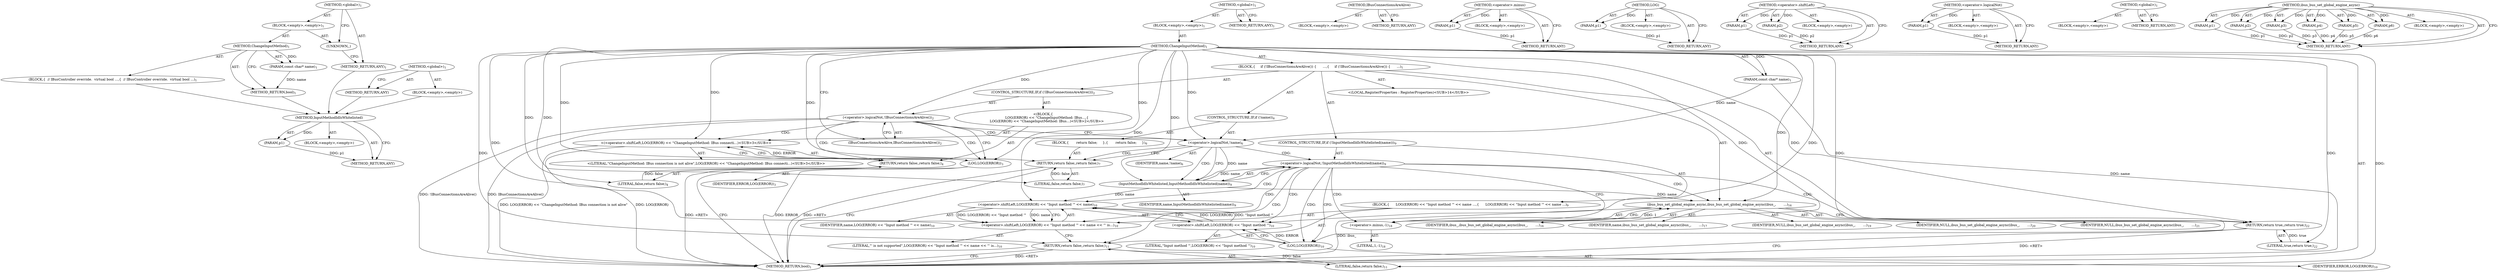 digraph "&lt;global&gt;" {
vulnerable_98 [label=<(METHOD,InputMethodIdIsWhitelisted)>];
vulnerable_99 [label=<(PARAM,p1)>];
vulnerable_100 [label=<(BLOCK,&lt;empty&gt;,&lt;empty&gt;)>];
vulnerable_101 [label=<(METHOD_RETURN,ANY)>];
vulnerable_6 [label=<(METHOD,&lt;global&gt;)<SUB>1</SUB>>];
vulnerable_7 [label=<(BLOCK,&lt;empty&gt;,&lt;empty&gt;)<SUB>1</SUB>>];
vulnerable_8 [label=<(METHOD,ChangeInputMethod)<SUB>1</SUB>>];
vulnerable_9 [label=<(PARAM,const char* name)<SUB>1</SUB>>];
vulnerable_10 [label=<(BLOCK,{
     if (!IBusConnectionsAreAlive()) {
      ...,{
     if (!IBusConnectionsAreAlive()) {
      ...)<SUB>1</SUB>>];
vulnerable_11 [label=<(CONTROL_STRUCTURE,IF,if (!IBusConnectionsAreAlive()))<SUB>2</SUB>>];
vulnerable_12 [label=<(&lt;operator&gt;.logicalNot,!IBusConnectionsAreAlive())<SUB>2</SUB>>];
vulnerable_13 [label=<(IBusConnectionsAreAlive,IBusConnectionsAreAlive())<SUB>2</SUB>>];
vulnerable_14 [label="<(BLOCK,{
       LOG(ERROR) &lt;&lt; &quot;ChangeInputMethod: IBus...,{
       LOG(ERROR) &lt;&lt; &quot;ChangeInputMethod: IBus...)<SUB>2</SUB>>"];
vulnerable_15 [label="<(&lt;operator&gt;.shiftLeft,LOG(ERROR) &lt;&lt; &quot;ChangeInputMethod: IBus connecti...)<SUB>3</SUB>>"];
vulnerable_16 [label=<(LOG,LOG(ERROR))<SUB>3</SUB>>];
vulnerable_17 [label=<(IDENTIFIER,ERROR,LOG(ERROR))<SUB>3</SUB>>];
vulnerable_18 [label="<(LITERAL,&quot;ChangeInputMethod: IBus connection is not alive&quot;,LOG(ERROR) &lt;&lt; &quot;ChangeInputMethod: IBus connecti...)<SUB>3</SUB>>"];
vulnerable_19 [label=<(RETURN,return false;,return false;)<SUB>4</SUB>>];
vulnerable_20 [label=<(LITERAL,false,return false;)<SUB>4</SUB>>];
vulnerable_21 [label=<(CONTROL_STRUCTURE,IF,if (!name))<SUB>6</SUB>>];
vulnerable_22 [label=<(&lt;operator&gt;.logicalNot,!name)<SUB>6</SUB>>];
vulnerable_23 [label=<(IDENTIFIER,name,!name)<SUB>6</SUB>>];
vulnerable_24 [label=<(BLOCK,{
       return false;
     },{
       return false;
     })<SUB>6</SUB>>];
vulnerable_25 [label=<(RETURN,return false;,return false;)<SUB>7</SUB>>];
vulnerable_26 [label=<(LITERAL,false,return false;)<SUB>7</SUB>>];
vulnerable_27 [label=<(CONTROL_STRUCTURE,IF,if (!InputMethodIdIsWhitelisted(name)))<SUB>9</SUB>>];
vulnerable_28 [label=<(&lt;operator&gt;.logicalNot,!InputMethodIdIsWhitelisted(name))<SUB>9</SUB>>];
vulnerable_29 [label=<(InputMethodIdIsWhitelisted,InputMethodIdIsWhitelisted(name))<SUB>9</SUB>>];
vulnerable_30 [label=<(IDENTIFIER,name,InputMethodIdIsWhitelisted(name))<SUB>9</SUB>>];
vulnerable_31 [label=<(BLOCK,{
      LOG(ERROR) &lt;&lt; &quot;Input method '&quot; &lt;&lt; name ...,{
      LOG(ERROR) &lt;&lt; &quot;Input method '&quot; &lt;&lt; name ...)<SUB>9</SUB>>];
vulnerable_32 [label=<(&lt;operator&gt;.shiftLeft,LOG(ERROR) &lt;&lt; &quot;Input method '&quot; &lt;&lt; name &lt;&lt; &quot;' is...)<SUB>10</SUB>>];
vulnerable_33 [label=<(&lt;operator&gt;.shiftLeft,LOG(ERROR) &lt;&lt; &quot;Input method '&quot; &lt;&lt; name)<SUB>10</SUB>>];
vulnerable_34 [label=<(&lt;operator&gt;.shiftLeft,LOG(ERROR) &lt;&lt; &quot;Input method '&quot;)<SUB>10</SUB>>];
vulnerable_35 [label=<(LOG,LOG(ERROR))<SUB>10</SUB>>];
vulnerable_36 [label=<(IDENTIFIER,ERROR,LOG(ERROR))<SUB>10</SUB>>];
vulnerable_37 [label=<(LITERAL,&quot;Input method '&quot;,LOG(ERROR) &lt;&lt; &quot;Input method '&quot;)<SUB>10</SUB>>];
vulnerable_38 [label=<(IDENTIFIER,name,LOG(ERROR) &lt;&lt; &quot;Input method '&quot; &lt;&lt; name)<SUB>10</SUB>>];
vulnerable_39 [label=<(LITERAL,&quot;' is not supported&quot;,LOG(ERROR) &lt;&lt; &quot;Input method '&quot; &lt;&lt; name &lt;&lt; &quot;' is...)<SUB>10</SUB>>];
vulnerable_40 [label=<(RETURN,return false;,return false;)<SUB>11</SUB>>];
vulnerable_41 [label=<(LITERAL,false,return false;)<SUB>11</SUB>>];
vulnerable_42 [label="<(LOCAL,RegisterProperties : RegisterProperties)<SUB>14</SUB>>"];
vulnerable_43 [label=<(ibus_bus_set_global_engine_async,ibus_bus_set_global_engine_async(ibus_,
       ...)<SUB>16</SUB>>];
vulnerable_44 [label=<(IDENTIFIER,ibus_,ibus_bus_set_global_engine_async(ibus_,
       ...)<SUB>16</SUB>>];
vulnerable_45 [label=<(IDENTIFIER,name,ibus_bus_set_global_engine_async(ibus_,
       ...)<SUB>17</SUB>>];
vulnerable_46 [label=<(&lt;operator&gt;.minus,-1)<SUB>18</SUB>>];
vulnerable_47 [label=<(LITERAL,1,-1)<SUB>18</SUB>>];
vulnerable_48 [label=<(IDENTIFIER,NULL,ibus_bus_set_global_engine_async(ibus_,
       ...)<SUB>19</SUB>>];
vulnerable_49 [label=<(IDENTIFIER,NULL,ibus_bus_set_global_engine_async(ibus_,
       ...)<SUB>20</SUB>>];
vulnerable_50 [label=<(IDENTIFIER,NULL,ibus_bus_set_global_engine_async(ibus_,
       ...)<SUB>21</SUB>>];
vulnerable_51 [label=<(RETURN,return true;,return true;)<SUB>22</SUB>>];
vulnerable_52 [label=<(LITERAL,true,return true;)<SUB>22</SUB>>];
vulnerable_53 [label=<(METHOD_RETURN,bool)<SUB>1</SUB>>];
vulnerable_55 [label=<(METHOD_RETURN,ANY)<SUB>1</SUB>>];
vulnerable_86 [label=<(METHOD,IBusConnectionsAreAlive)>];
vulnerable_87 [label=<(BLOCK,&lt;empty&gt;,&lt;empty&gt;)>];
vulnerable_88 [label=<(METHOD_RETURN,ANY)>];
vulnerable_111 [label=<(METHOD,&lt;operator&gt;.minus)>];
vulnerable_112 [label=<(PARAM,p1)>];
vulnerable_113 [label=<(BLOCK,&lt;empty&gt;,&lt;empty&gt;)>];
vulnerable_114 [label=<(METHOD_RETURN,ANY)>];
vulnerable_94 [label=<(METHOD,LOG)>];
vulnerable_95 [label=<(PARAM,p1)>];
vulnerable_96 [label=<(BLOCK,&lt;empty&gt;,&lt;empty&gt;)>];
vulnerable_97 [label=<(METHOD_RETURN,ANY)>];
vulnerable_89 [label=<(METHOD,&lt;operator&gt;.shiftLeft)>];
vulnerable_90 [label=<(PARAM,p1)>];
vulnerable_91 [label=<(PARAM,p2)>];
vulnerable_92 [label=<(BLOCK,&lt;empty&gt;,&lt;empty&gt;)>];
vulnerable_93 [label=<(METHOD_RETURN,ANY)>];
vulnerable_82 [label=<(METHOD,&lt;operator&gt;.logicalNot)>];
vulnerable_83 [label=<(PARAM,p1)>];
vulnerable_84 [label=<(BLOCK,&lt;empty&gt;,&lt;empty&gt;)>];
vulnerable_85 [label=<(METHOD_RETURN,ANY)>];
vulnerable_76 [label=<(METHOD,&lt;global&gt;)<SUB>1</SUB>>];
vulnerable_77 [label=<(BLOCK,&lt;empty&gt;,&lt;empty&gt;)>];
vulnerable_78 [label=<(METHOD_RETURN,ANY)>];
vulnerable_102 [label=<(METHOD,ibus_bus_set_global_engine_async)>];
vulnerable_103 [label=<(PARAM,p1)>];
vulnerable_104 [label=<(PARAM,p2)>];
vulnerable_105 [label=<(PARAM,p3)>];
vulnerable_106 [label=<(PARAM,p4)>];
vulnerable_107 [label=<(PARAM,p5)>];
vulnerable_108 [label=<(PARAM,p6)>];
vulnerable_109 [label=<(BLOCK,&lt;empty&gt;,&lt;empty&gt;)>];
vulnerable_110 [label=<(METHOD_RETURN,ANY)>];
fixed_6 [label=<(METHOD,&lt;global&gt;)<SUB>1</SUB>>];
fixed_7 [label=<(BLOCK,&lt;empty&gt;,&lt;empty&gt;)<SUB>1</SUB>>];
fixed_8 [label=<(METHOD,ChangeInputMethod)<SUB>1</SUB>>];
fixed_9 [label=<(PARAM,const char* name)<SUB>1</SUB>>];
fixed_10 [label=<(BLOCK,{
  // IBusController override.
  virtual bool ...,{
  // IBusController override.
  virtual bool ...)<SUB>1</SUB>>];
fixed_11 [label=<(METHOD_RETURN,bool)<SUB>1</SUB>>];
fixed_13 [label=<(UNKNOWN,,)>];
fixed_14 [label=<(METHOD_RETURN,ANY)<SUB>1</SUB>>];
fixed_25 [label=<(METHOD,&lt;global&gt;)<SUB>1</SUB>>];
fixed_26 [label=<(BLOCK,&lt;empty&gt;,&lt;empty&gt;)>];
fixed_27 [label=<(METHOD_RETURN,ANY)>];
vulnerable_98 -> vulnerable_99  [key=0, label="AST: "];
vulnerable_98 -> vulnerable_99  [key=1, label="DDG: "];
vulnerable_98 -> vulnerable_100  [key=0, label="AST: "];
vulnerable_98 -> vulnerable_101  [key=0, label="AST: "];
vulnerable_98 -> vulnerable_101  [key=1, label="CFG: "];
vulnerable_99 -> vulnerable_101  [key=0, label="DDG: p1"];
vulnerable_6 -> vulnerable_7  [key=0, label="AST: "];
vulnerable_6 -> vulnerable_55  [key=0, label="AST: "];
vulnerable_6 -> vulnerable_55  [key=1, label="CFG: "];
vulnerable_7 -> vulnerable_8  [key=0, label="AST: "];
vulnerable_8 -> vulnerable_9  [key=0, label="AST: "];
vulnerable_8 -> vulnerable_9  [key=1, label="DDG: "];
vulnerable_8 -> vulnerable_10  [key=0, label="AST: "];
vulnerable_8 -> vulnerable_53  [key=0, label="AST: "];
vulnerable_8 -> vulnerable_13  [key=0, label="CFG: "];
vulnerable_8 -> vulnerable_51  [key=0, label="DDG: "];
vulnerable_8 -> vulnerable_43  [key=0, label="DDG: "];
vulnerable_8 -> vulnerable_52  [key=0, label="DDG: "];
vulnerable_8 -> vulnerable_12  [key=0, label="DDG: "];
vulnerable_8 -> vulnerable_19  [key=0, label="DDG: "];
vulnerable_8 -> vulnerable_22  [key=0, label="DDG: "];
vulnerable_8 -> vulnerable_25  [key=0, label="DDG: "];
vulnerable_8 -> vulnerable_40  [key=0, label="DDG: "];
vulnerable_8 -> vulnerable_46  [key=0, label="DDG: "];
vulnerable_8 -> vulnerable_15  [key=0, label="DDG: "];
vulnerable_8 -> vulnerable_20  [key=0, label="DDG: "];
vulnerable_8 -> vulnerable_26  [key=0, label="DDG: "];
vulnerable_8 -> vulnerable_29  [key=0, label="DDG: "];
vulnerable_8 -> vulnerable_32  [key=0, label="DDG: "];
vulnerable_8 -> vulnerable_41  [key=0, label="DDG: "];
vulnerable_8 -> vulnerable_16  [key=0, label="DDG: "];
vulnerable_8 -> vulnerable_33  [key=0, label="DDG: "];
vulnerable_8 -> vulnerable_34  [key=0, label="DDG: "];
vulnerable_8 -> vulnerable_35  [key=0, label="DDG: "];
vulnerable_9 -> vulnerable_53  [key=0, label="DDG: name"];
vulnerable_9 -> vulnerable_22  [key=0, label="DDG: name"];
vulnerable_10 -> vulnerable_11  [key=0, label="AST: "];
vulnerable_10 -> vulnerable_21  [key=0, label="AST: "];
vulnerable_10 -> vulnerable_27  [key=0, label="AST: "];
vulnerable_10 -> vulnerable_42  [key=0, label="AST: "];
vulnerable_10 -> vulnerable_43  [key=0, label="AST: "];
vulnerable_10 -> vulnerable_51  [key=0, label="AST: "];
vulnerable_11 -> vulnerable_12  [key=0, label="AST: "];
vulnerable_11 -> vulnerable_14  [key=0, label="AST: "];
vulnerable_12 -> vulnerable_13  [key=0, label="AST: "];
vulnerable_12 -> vulnerable_16  [key=0, label="CFG: "];
vulnerable_12 -> vulnerable_16  [key=1, label="CDG: "];
vulnerable_12 -> vulnerable_22  [key=0, label="CFG: "];
vulnerable_12 -> vulnerable_22  [key=1, label="CDG: "];
vulnerable_12 -> vulnerable_53  [key=0, label="DDG: IBusConnectionsAreAlive()"];
vulnerable_12 -> vulnerable_53  [key=1, label="DDG: !IBusConnectionsAreAlive()"];
vulnerable_12 -> vulnerable_15  [key=0, label="CDG: "];
vulnerable_12 -> vulnerable_19  [key=0, label="CDG: "];
vulnerable_13 -> vulnerable_12  [key=0, label="CFG: "];
vulnerable_14 -> vulnerable_15  [key=0, label="AST: "];
vulnerable_14 -> vulnerable_19  [key=0, label="AST: "];
vulnerable_15 -> vulnerable_16  [key=0, label="AST: "];
vulnerable_15 -> vulnerable_18  [key=0, label="AST: "];
vulnerable_15 -> vulnerable_19  [key=0, label="CFG: "];
vulnerable_15 -> vulnerable_53  [key=0, label="DDG: LOG(ERROR)"];
vulnerable_15 -> vulnerable_53  [key=1, label="DDG: LOG(ERROR) &lt;&lt; &quot;ChangeInputMethod: IBus connection is not alive&quot;"];
vulnerable_16 -> vulnerable_17  [key=0, label="AST: "];
vulnerable_16 -> vulnerable_15  [key=0, label="CFG: "];
vulnerable_16 -> vulnerable_15  [key=1, label="DDG: ERROR"];
vulnerable_16 -> vulnerable_53  [key=0, label="DDG: ERROR"];
vulnerable_19 -> vulnerable_20  [key=0, label="AST: "];
vulnerable_19 -> vulnerable_53  [key=0, label="CFG: "];
vulnerable_19 -> vulnerable_53  [key=1, label="DDG: &lt;RET&gt;"];
vulnerable_20 -> vulnerable_19  [key=0, label="DDG: false"];
vulnerable_21 -> vulnerable_22  [key=0, label="AST: "];
vulnerable_21 -> vulnerable_24  [key=0, label="AST: "];
vulnerable_22 -> vulnerable_23  [key=0, label="AST: "];
vulnerable_22 -> vulnerable_25  [key=0, label="CFG: "];
vulnerable_22 -> vulnerable_25  [key=1, label="CDG: "];
vulnerable_22 -> vulnerable_29  [key=0, label="CFG: "];
vulnerable_22 -> vulnerable_29  [key=1, label="DDG: name"];
vulnerable_22 -> vulnerable_29  [key=2, label="CDG: "];
vulnerable_22 -> vulnerable_28  [key=0, label="CDG: "];
vulnerable_24 -> vulnerable_25  [key=0, label="AST: "];
vulnerable_25 -> vulnerable_26  [key=0, label="AST: "];
vulnerable_25 -> vulnerable_53  [key=0, label="CFG: "];
vulnerable_25 -> vulnerable_53  [key=1, label="DDG: &lt;RET&gt;"];
vulnerable_26 -> vulnerable_25  [key=0, label="DDG: false"];
vulnerable_27 -> vulnerable_28  [key=0, label="AST: "];
vulnerable_27 -> vulnerable_31  [key=0, label="AST: "];
vulnerable_28 -> vulnerable_29  [key=0, label="AST: "];
vulnerable_28 -> vulnerable_35  [key=0, label="CFG: "];
vulnerable_28 -> vulnerable_35  [key=1, label="CDG: "];
vulnerable_28 -> vulnerable_46  [key=0, label="CFG: "];
vulnerable_28 -> vulnerable_46  [key=1, label="CDG: "];
vulnerable_28 -> vulnerable_34  [key=0, label="CDG: "];
vulnerable_28 -> vulnerable_32  [key=0, label="CDG: "];
vulnerable_28 -> vulnerable_33  [key=0, label="CDG: "];
vulnerable_28 -> vulnerable_51  [key=0, label="CDG: "];
vulnerable_28 -> vulnerable_40  [key=0, label="CDG: "];
vulnerable_28 -> vulnerable_43  [key=0, label="CDG: "];
vulnerable_29 -> vulnerable_30  [key=0, label="AST: "];
vulnerable_29 -> vulnerable_28  [key=0, label="CFG: "];
vulnerable_29 -> vulnerable_28  [key=1, label="DDG: name"];
vulnerable_29 -> vulnerable_43  [key=0, label="DDG: name"];
vulnerable_29 -> vulnerable_33  [key=0, label="DDG: name"];
vulnerable_31 -> vulnerable_32  [key=0, label="AST: "];
vulnerable_31 -> vulnerable_40  [key=0, label="AST: "];
vulnerable_32 -> vulnerable_33  [key=0, label="AST: "];
vulnerable_32 -> vulnerable_39  [key=0, label="AST: "];
vulnerable_32 -> vulnerable_40  [key=0, label="CFG: "];
vulnerable_33 -> vulnerable_34  [key=0, label="AST: "];
vulnerable_33 -> vulnerable_38  [key=0, label="AST: "];
vulnerable_33 -> vulnerable_32  [key=0, label="CFG: "];
vulnerable_33 -> vulnerable_32  [key=1, label="DDG: LOG(ERROR) &lt;&lt; &quot;Input method '&quot;"];
vulnerable_33 -> vulnerable_32  [key=2, label="DDG: name"];
vulnerable_34 -> vulnerable_35  [key=0, label="AST: "];
vulnerable_34 -> vulnerable_37  [key=0, label="AST: "];
vulnerable_34 -> vulnerable_33  [key=0, label="CFG: "];
vulnerable_34 -> vulnerable_33  [key=1, label="DDG: LOG(ERROR)"];
vulnerable_34 -> vulnerable_33  [key=2, label="DDG: &quot;Input method '&quot;"];
vulnerable_35 -> vulnerable_36  [key=0, label="AST: "];
vulnerable_35 -> vulnerable_34  [key=0, label="CFG: "];
vulnerable_35 -> vulnerable_34  [key=1, label="DDG: ERROR"];
vulnerable_40 -> vulnerable_41  [key=0, label="AST: "];
vulnerable_40 -> vulnerable_53  [key=0, label="CFG: "];
vulnerable_40 -> vulnerable_53  [key=1, label="DDG: &lt;RET&gt;"];
vulnerable_41 -> vulnerable_40  [key=0, label="DDG: false"];
vulnerable_43 -> vulnerable_44  [key=0, label="AST: "];
vulnerable_43 -> vulnerable_45  [key=0, label="AST: "];
vulnerable_43 -> vulnerable_46  [key=0, label="AST: "];
vulnerable_43 -> vulnerable_48  [key=0, label="AST: "];
vulnerable_43 -> vulnerable_49  [key=0, label="AST: "];
vulnerable_43 -> vulnerable_50  [key=0, label="AST: "];
vulnerable_43 -> vulnerable_51  [key=0, label="CFG: "];
vulnerable_43 -> vulnerable_53  [key=0, label="DDG: ibus_"];
vulnerable_46 -> vulnerable_47  [key=0, label="AST: "];
vulnerable_46 -> vulnerable_43  [key=0, label="CFG: "];
vulnerable_46 -> vulnerable_43  [key=1, label="DDG: 1"];
vulnerable_51 -> vulnerable_52  [key=0, label="AST: "];
vulnerable_51 -> vulnerable_53  [key=0, label="CFG: "];
vulnerable_51 -> vulnerable_53  [key=1, label="DDG: &lt;RET&gt;"];
vulnerable_52 -> vulnerable_51  [key=0, label="DDG: true"];
vulnerable_86 -> vulnerable_87  [key=0, label="AST: "];
vulnerable_86 -> vulnerable_88  [key=0, label="AST: "];
vulnerable_86 -> vulnerable_88  [key=1, label="CFG: "];
vulnerable_111 -> vulnerable_112  [key=0, label="AST: "];
vulnerable_111 -> vulnerable_112  [key=1, label="DDG: "];
vulnerable_111 -> vulnerable_113  [key=0, label="AST: "];
vulnerable_111 -> vulnerable_114  [key=0, label="AST: "];
vulnerable_111 -> vulnerable_114  [key=1, label="CFG: "];
vulnerable_112 -> vulnerable_114  [key=0, label="DDG: p1"];
vulnerable_94 -> vulnerable_95  [key=0, label="AST: "];
vulnerable_94 -> vulnerable_95  [key=1, label="DDG: "];
vulnerable_94 -> vulnerable_96  [key=0, label="AST: "];
vulnerable_94 -> vulnerable_97  [key=0, label="AST: "];
vulnerable_94 -> vulnerable_97  [key=1, label="CFG: "];
vulnerable_95 -> vulnerable_97  [key=0, label="DDG: p1"];
vulnerable_89 -> vulnerable_90  [key=0, label="AST: "];
vulnerable_89 -> vulnerable_90  [key=1, label="DDG: "];
vulnerable_89 -> vulnerable_92  [key=0, label="AST: "];
vulnerable_89 -> vulnerable_91  [key=0, label="AST: "];
vulnerable_89 -> vulnerable_91  [key=1, label="DDG: "];
vulnerable_89 -> vulnerable_93  [key=0, label="AST: "];
vulnerable_89 -> vulnerable_93  [key=1, label="CFG: "];
vulnerable_90 -> vulnerable_93  [key=0, label="DDG: p1"];
vulnerable_91 -> vulnerable_93  [key=0, label="DDG: p2"];
vulnerable_82 -> vulnerable_83  [key=0, label="AST: "];
vulnerable_82 -> vulnerable_83  [key=1, label="DDG: "];
vulnerable_82 -> vulnerable_84  [key=0, label="AST: "];
vulnerable_82 -> vulnerable_85  [key=0, label="AST: "];
vulnerable_82 -> vulnerable_85  [key=1, label="CFG: "];
vulnerable_83 -> vulnerable_85  [key=0, label="DDG: p1"];
vulnerable_76 -> vulnerable_77  [key=0, label="AST: "];
vulnerable_76 -> vulnerable_78  [key=0, label="AST: "];
vulnerable_76 -> vulnerable_78  [key=1, label="CFG: "];
vulnerable_102 -> vulnerable_103  [key=0, label="AST: "];
vulnerable_102 -> vulnerable_103  [key=1, label="DDG: "];
vulnerable_102 -> vulnerable_109  [key=0, label="AST: "];
vulnerable_102 -> vulnerable_104  [key=0, label="AST: "];
vulnerable_102 -> vulnerable_104  [key=1, label="DDG: "];
vulnerable_102 -> vulnerable_110  [key=0, label="AST: "];
vulnerable_102 -> vulnerable_110  [key=1, label="CFG: "];
vulnerable_102 -> vulnerable_105  [key=0, label="AST: "];
vulnerable_102 -> vulnerable_105  [key=1, label="DDG: "];
vulnerable_102 -> vulnerable_106  [key=0, label="AST: "];
vulnerable_102 -> vulnerable_106  [key=1, label="DDG: "];
vulnerable_102 -> vulnerable_107  [key=0, label="AST: "];
vulnerable_102 -> vulnerable_107  [key=1, label="DDG: "];
vulnerable_102 -> vulnerable_108  [key=0, label="AST: "];
vulnerable_102 -> vulnerable_108  [key=1, label="DDG: "];
vulnerable_103 -> vulnerable_110  [key=0, label="DDG: p1"];
vulnerable_104 -> vulnerable_110  [key=0, label="DDG: p2"];
vulnerable_105 -> vulnerable_110  [key=0, label="DDG: p3"];
vulnerable_106 -> vulnerable_110  [key=0, label="DDG: p4"];
vulnerable_107 -> vulnerable_110  [key=0, label="DDG: p5"];
vulnerable_108 -> vulnerable_110  [key=0, label="DDG: p6"];
fixed_6 -> fixed_7  [key=0, label="AST: "];
fixed_6 -> fixed_14  [key=0, label="AST: "];
fixed_6 -> fixed_13  [key=0, label="CFG: "];
fixed_7 -> fixed_8  [key=0, label="AST: "];
fixed_7 -> fixed_13  [key=0, label="AST: "];
fixed_8 -> fixed_9  [key=0, label="AST: "];
fixed_8 -> fixed_9  [key=1, label="DDG: "];
fixed_8 -> fixed_10  [key=0, label="AST: "];
fixed_8 -> fixed_11  [key=0, label="AST: "];
fixed_8 -> fixed_11  [key=1, label="CFG: "];
fixed_9 -> fixed_11  [key=0, label="DDG: name"];
fixed_10 -> vulnerable_98  [key=0];
fixed_11 -> vulnerable_98  [key=0];
fixed_13 -> fixed_14  [key=0, label="CFG: "];
fixed_14 -> vulnerable_98  [key=0];
fixed_25 -> fixed_26  [key=0, label="AST: "];
fixed_25 -> fixed_27  [key=0, label="AST: "];
fixed_25 -> fixed_27  [key=1, label="CFG: "];
fixed_26 -> vulnerable_98  [key=0];
fixed_27 -> vulnerable_98  [key=0];
}
